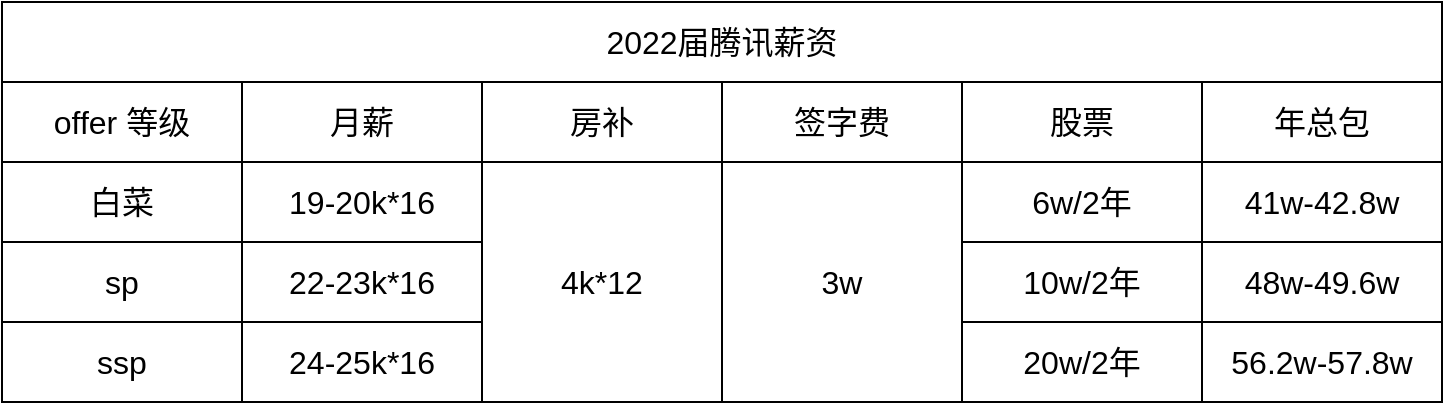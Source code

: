 <mxfile version="15.8.3" type="github">
  <diagram id="JF_ANoVb-syn3WGOJWk6" name="Page-1">
    <mxGraphModel dx="946" dy="586" grid="1" gridSize="10" guides="1" tooltips="1" connect="1" arrows="1" fold="1" page="1" pageScale="1" pageWidth="827" pageHeight="1169" math="0" shadow="0">
      <root>
        <mxCell id="0" />
        <mxCell id="1" parent="0" />
        <mxCell id="QQKfITMGO6I0qr3sUecS-2" value="2022届腾讯薪资" style="rounded=0;whiteSpace=wrap;html=1;fontSize=16;" vertex="1" parent="1">
          <mxGeometry x="80" y="160" width="720" height="40" as="geometry" />
        </mxCell>
        <mxCell id="QQKfITMGO6I0qr3sUecS-4" value="offer 等级" style="rounded=0;whiteSpace=wrap;html=1;fontSize=16;" vertex="1" parent="1">
          <mxGeometry x="80" y="200" width="120" height="40" as="geometry" />
        </mxCell>
        <mxCell id="QQKfITMGO6I0qr3sUecS-5" value="月薪" style="rounded=0;whiteSpace=wrap;html=1;fontSize=16;" vertex="1" parent="1">
          <mxGeometry x="200" y="200" width="120" height="40" as="geometry" />
        </mxCell>
        <mxCell id="QQKfITMGO6I0qr3sUecS-6" value="房补" style="rounded=0;whiteSpace=wrap;html=1;fontSize=16;" vertex="1" parent="1">
          <mxGeometry x="320" y="200" width="120" height="40" as="geometry" />
        </mxCell>
        <mxCell id="QQKfITMGO6I0qr3sUecS-7" value="签字费" style="rounded=0;whiteSpace=wrap;html=1;fontSize=16;" vertex="1" parent="1">
          <mxGeometry x="440" y="200" width="120" height="40" as="geometry" />
        </mxCell>
        <mxCell id="QQKfITMGO6I0qr3sUecS-8" value="股票" style="rounded=0;whiteSpace=wrap;html=1;fontSize=16;" vertex="1" parent="1">
          <mxGeometry x="560" y="200" width="120" height="40" as="geometry" />
        </mxCell>
        <mxCell id="QQKfITMGO6I0qr3sUecS-9" value="年总包" style="rounded=0;whiteSpace=wrap;html=1;fontSize=16;" vertex="1" parent="1">
          <mxGeometry x="680" y="200" width="120" height="40" as="geometry" />
        </mxCell>
        <mxCell id="QQKfITMGO6I0qr3sUecS-10" value="白菜" style="rounded=0;whiteSpace=wrap;html=1;fontSize=16;" vertex="1" parent="1">
          <mxGeometry x="80" y="240" width="120" height="40" as="geometry" />
        </mxCell>
        <mxCell id="QQKfITMGO6I0qr3sUecS-11" value="19-20k*16" style="rounded=0;whiteSpace=wrap;html=1;fontSize=16;" vertex="1" parent="1">
          <mxGeometry x="200" y="240" width="120" height="40" as="geometry" />
        </mxCell>
        <mxCell id="QQKfITMGO6I0qr3sUecS-12" value="4k*12" style="rounded=0;whiteSpace=wrap;html=1;fontSize=16;" vertex="1" parent="1">
          <mxGeometry x="320" y="240" width="120" height="120" as="geometry" />
        </mxCell>
        <mxCell id="QQKfITMGO6I0qr3sUecS-13" value="3w" style="rounded=0;whiteSpace=wrap;html=1;fontSize=16;" vertex="1" parent="1">
          <mxGeometry x="440" y="240" width="120" height="120" as="geometry" />
        </mxCell>
        <mxCell id="QQKfITMGO6I0qr3sUecS-14" value="6w/2年" style="rounded=0;whiteSpace=wrap;html=1;fontSize=16;" vertex="1" parent="1">
          <mxGeometry x="560" y="240" width="120" height="40" as="geometry" />
        </mxCell>
        <mxCell id="QQKfITMGO6I0qr3sUecS-15" value="41w-42.8w" style="rounded=0;whiteSpace=wrap;html=1;fontSize=16;" vertex="1" parent="1">
          <mxGeometry x="680" y="240" width="120" height="40" as="geometry" />
        </mxCell>
        <mxCell id="QQKfITMGO6I0qr3sUecS-16" value="sp" style="rounded=0;whiteSpace=wrap;html=1;fontSize=16;" vertex="1" parent="1">
          <mxGeometry x="80" y="280" width="120" height="40" as="geometry" />
        </mxCell>
        <mxCell id="QQKfITMGO6I0qr3sUecS-18" value="22-23k*16" style="rounded=0;whiteSpace=wrap;html=1;fontSize=16;" vertex="1" parent="1">
          <mxGeometry x="200" y="280" width="120" height="40" as="geometry" />
        </mxCell>
        <mxCell id="QQKfITMGO6I0qr3sUecS-19" value="ssp" style="rounded=0;whiteSpace=wrap;html=1;fontSize=16;" vertex="1" parent="1">
          <mxGeometry x="80" y="320" width="120" height="40" as="geometry" />
        </mxCell>
        <mxCell id="QQKfITMGO6I0qr3sUecS-20" value="24-25k*16" style="rounded=0;whiteSpace=wrap;html=1;fontSize=16;" vertex="1" parent="1">
          <mxGeometry x="200" y="320" width="120" height="40" as="geometry" />
        </mxCell>
        <mxCell id="QQKfITMGO6I0qr3sUecS-21" value="10w/2年" style="rounded=0;whiteSpace=wrap;html=1;fontSize=16;" vertex="1" parent="1">
          <mxGeometry x="560" y="280" width="120" height="40" as="geometry" />
        </mxCell>
        <mxCell id="QQKfITMGO6I0qr3sUecS-22" value="20w/2年" style="rounded=0;whiteSpace=wrap;html=1;fontSize=16;" vertex="1" parent="1">
          <mxGeometry x="560" y="320" width="120" height="40" as="geometry" />
        </mxCell>
        <mxCell id="QQKfITMGO6I0qr3sUecS-23" value="48w-49.6w" style="rounded=0;whiteSpace=wrap;html=1;fontSize=16;" vertex="1" parent="1">
          <mxGeometry x="680" y="280" width="120" height="40" as="geometry" />
        </mxCell>
        <mxCell id="QQKfITMGO6I0qr3sUecS-24" value="56.2w-57.8w" style="rounded=0;whiteSpace=wrap;html=1;fontSize=16;" vertex="1" parent="1">
          <mxGeometry x="680" y="320" width="120" height="40" as="geometry" />
        </mxCell>
      </root>
    </mxGraphModel>
  </diagram>
</mxfile>
